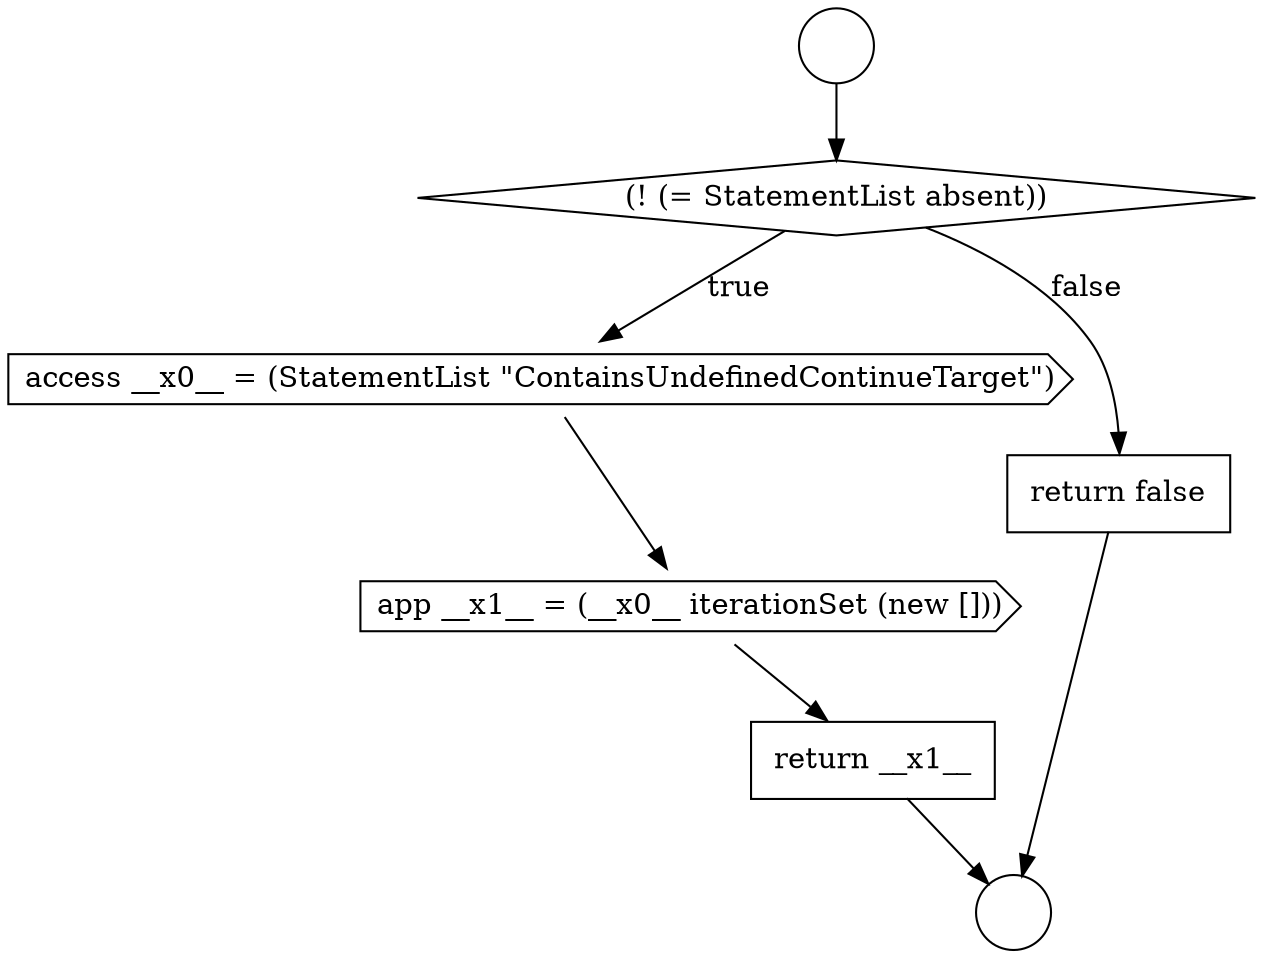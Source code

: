 digraph {
  node7096 [shape=none, margin=0, label=<<font color="black">
    <table border="0" cellborder="1" cellspacing="0" cellpadding="10">
      <tr><td align="left">return __x1__</td></tr>
    </table>
  </font>> color="black" fillcolor="white" style=filled]
  node7092 [shape=circle label=" " color="black" fillcolor="white" style=filled]
  node7091 [shape=circle label=" " color="black" fillcolor="white" style=filled]
  node7094 [shape=cds, label=<<font color="black">access __x0__ = (StatementList &quot;ContainsUndefinedContinueTarget&quot;)</font>> color="black" fillcolor="white" style=filled]
  node7093 [shape=diamond, label=<<font color="black">(! (= StatementList absent))</font>> color="black" fillcolor="white" style=filled]
  node7097 [shape=none, margin=0, label=<<font color="black">
    <table border="0" cellborder="1" cellspacing="0" cellpadding="10">
      <tr><td align="left">return false</td></tr>
    </table>
  </font>> color="black" fillcolor="white" style=filled]
  node7095 [shape=cds, label=<<font color="black">app __x1__ = (__x0__ iterationSet (new []))</font>> color="black" fillcolor="white" style=filled]
  node7094 -> node7095 [ color="black"]
  node7091 -> node7093 [ color="black"]
  node7093 -> node7094 [label=<<font color="black">true</font>> color="black"]
  node7093 -> node7097 [label=<<font color="black">false</font>> color="black"]
  node7095 -> node7096 [ color="black"]
  node7097 -> node7092 [ color="black"]
  node7096 -> node7092 [ color="black"]
}

